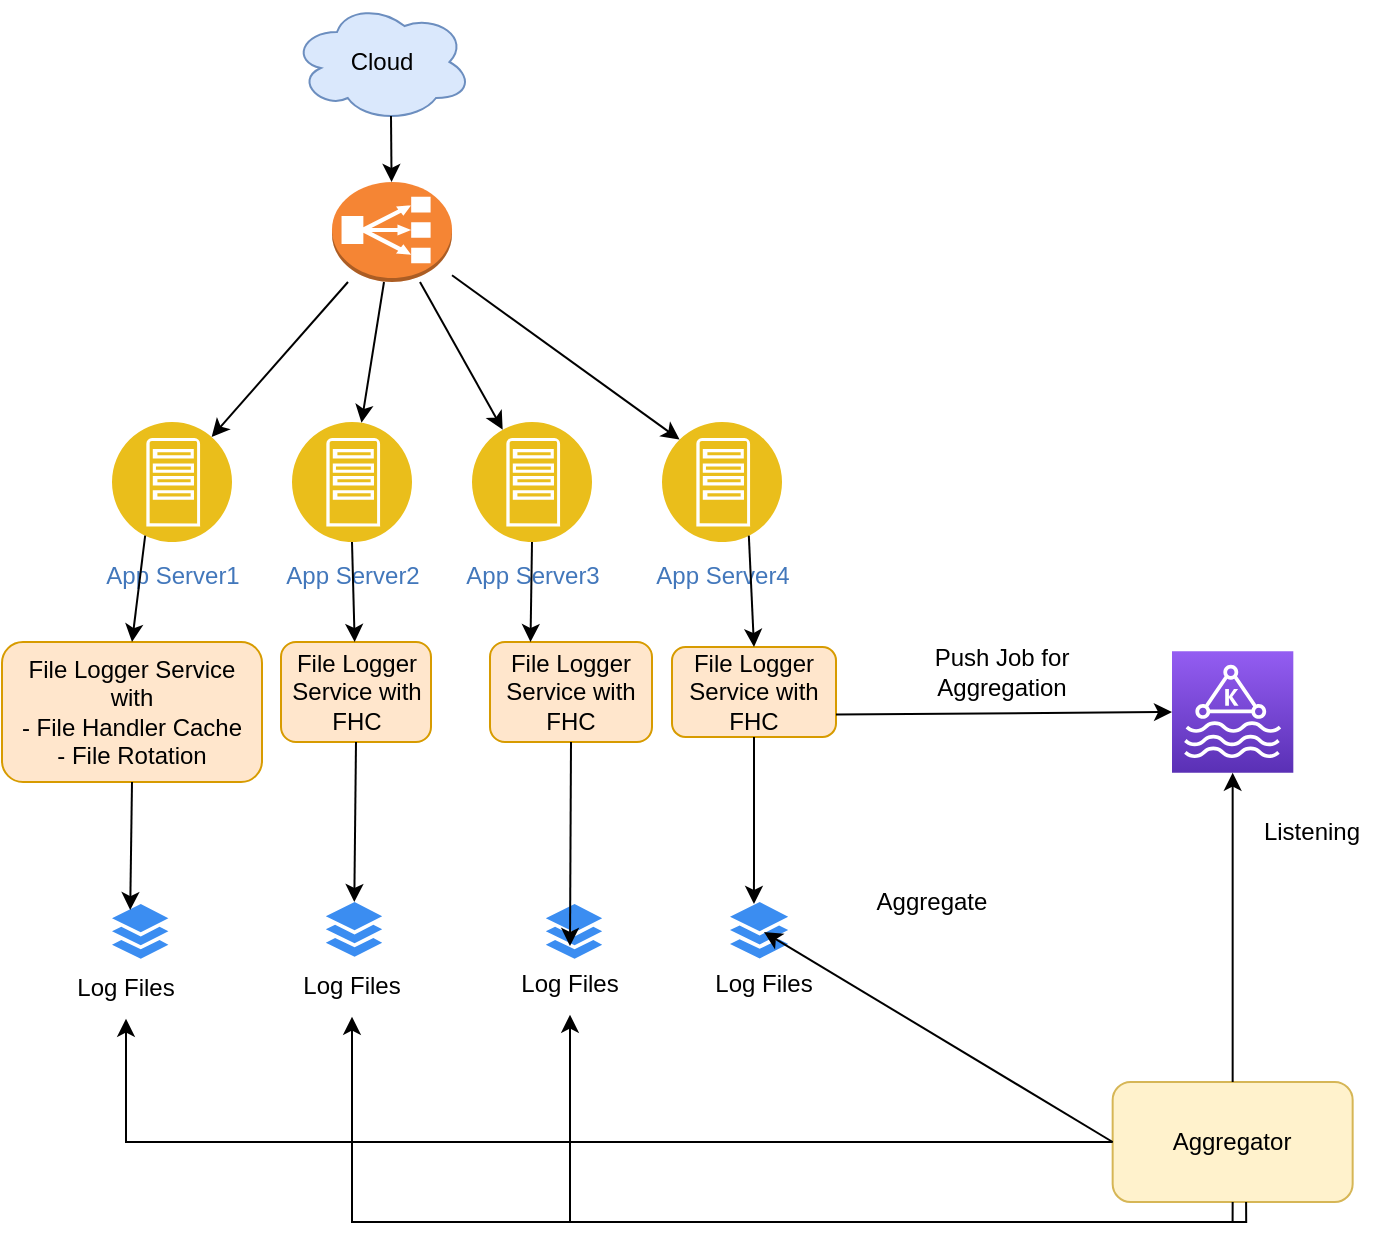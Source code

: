 <mxfile version="19.0.0" type="github"><diagram id="lUa3gWWIOQ3Ezx8iIg11" name="Page-1"><mxGraphModel dx="786" dy="1523" grid="1" gridSize="10" guides="1" tooltips="1" connect="1" arrows="1" fold="1" page="1" pageScale="1" pageWidth="850" pageHeight="1100" math="0" shadow="0"><root><mxCell id="0"/><mxCell id="1" parent="0"/><mxCell id="HoUSiF2mZgYhkKFjoCLb-3" value="App Server1" style="aspect=fixed;perimeter=ellipsePerimeter;html=1;align=center;shadow=0;dashed=0;fontColor=#4277BB;labelBackgroundColor=#ffffff;fontSize=12;spacingTop=3;image;image=img/lib/ibm/applications/app_server.svg;" vertex="1" parent="1"><mxGeometry x="150" y="180" width="60" height="60" as="geometry"/></mxCell><mxCell id="HoUSiF2mZgYhkKFjoCLb-4" value="" style="endArrow=classic;html=1;rounded=0;" edge="1" parent="1" source="HoUSiF2mZgYhkKFjoCLb-19" target="HoUSiF2mZgYhkKFjoCLb-3"><mxGeometry width="50" height="50" relative="1" as="geometry"><mxPoint x="271" y="33.04" as="sourcePoint"/><mxPoint x="430" y="200" as="targetPoint"/></mxGeometry></mxCell><mxCell id="HoUSiF2mZgYhkKFjoCLb-6" value="App Server2" style="aspect=fixed;perimeter=ellipsePerimeter;html=1;align=center;shadow=0;dashed=0;fontColor=#4277BB;labelBackgroundColor=#ffffff;fontSize=12;spacingTop=3;image;image=img/lib/ibm/applications/app_server.svg;" vertex="1" parent="1"><mxGeometry x="240" y="180" width="60" height="60" as="geometry"/></mxCell><mxCell id="HoUSiF2mZgYhkKFjoCLb-7" value="App Server3" style="aspect=fixed;perimeter=ellipsePerimeter;html=1;align=center;shadow=0;dashed=0;fontColor=#4277BB;labelBackgroundColor=#ffffff;fontSize=12;spacingTop=3;image;image=img/lib/ibm/applications/app_server.svg;" vertex="1" parent="1"><mxGeometry x="330" y="180" width="60" height="60" as="geometry"/></mxCell><mxCell id="HoUSiF2mZgYhkKFjoCLb-8" value="App Server4" style="aspect=fixed;perimeter=ellipsePerimeter;html=1;align=center;shadow=0;dashed=0;fontColor=#4277BB;labelBackgroundColor=#ffffff;fontSize=12;spacingTop=3;image;image=img/lib/ibm/applications/app_server.svg;" vertex="1" parent="1"><mxGeometry x="425" y="180" width="60" height="60" as="geometry"/></mxCell><mxCell id="HoUSiF2mZgYhkKFjoCLb-16" value="" style="endArrow=classic;html=1;rounded=0;" edge="1" parent="1" source="HoUSiF2mZgYhkKFjoCLb-19" target="HoUSiF2mZgYhkKFjoCLb-6"><mxGeometry width="50" height="50" relative="1" as="geometry"><mxPoint x="277.96" y="34" as="sourcePoint"/><mxPoint x="430" y="190" as="targetPoint"/></mxGeometry></mxCell><mxCell id="HoUSiF2mZgYhkKFjoCLb-17" value="" style="endArrow=classic;html=1;rounded=0;" edge="1" parent="1" source="HoUSiF2mZgYhkKFjoCLb-19" target="HoUSiF2mZgYhkKFjoCLb-7"><mxGeometry width="50" height="50" relative="1" as="geometry"><mxPoint x="294.779" y="38.768" as="sourcePoint"/><mxPoint x="430" y="190" as="targetPoint"/></mxGeometry></mxCell><mxCell id="HoUSiF2mZgYhkKFjoCLb-18" value="" style="endArrow=classic;html=1;rounded=0;entryX=0;entryY=0;entryDx=0;entryDy=0;" edge="1" parent="1" source="HoUSiF2mZgYhkKFjoCLb-19" target="HoUSiF2mZgYhkKFjoCLb-8"><mxGeometry width="50" height="50" relative="1" as="geometry"><mxPoint x="316" y="24" as="sourcePoint"/><mxPoint x="430" y="190" as="targetPoint"/></mxGeometry></mxCell><mxCell id="HoUSiF2mZgYhkKFjoCLb-19" value="" style="outlineConnect=0;dashed=0;verticalLabelPosition=bottom;verticalAlign=top;align=center;html=1;shape=mxgraph.aws3.classic_load_balancer;fillColor=#F58534;gradientColor=none;" vertex="1" parent="1"><mxGeometry x="260" y="60" width="60" height="50" as="geometry"/></mxCell><mxCell id="HoUSiF2mZgYhkKFjoCLb-20" value="Cloud" style="ellipse;shape=cloud;whiteSpace=wrap;html=1;fillColor=#dae8fc;strokeColor=#6c8ebf;" vertex="1" parent="1"><mxGeometry x="240" y="-30" width="90" height="60" as="geometry"/></mxCell><mxCell id="HoUSiF2mZgYhkKFjoCLb-21" value="" style="endArrow=classic;html=1;rounded=0;exitX=0.55;exitY=0.95;exitDx=0;exitDy=0;exitPerimeter=0;" edge="1" parent="1" source="HoUSiF2mZgYhkKFjoCLb-20" target="HoUSiF2mZgYhkKFjoCLb-19"><mxGeometry width="50" height="50" relative="1" as="geometry"><mxPoint x="380" y="130" as="sourcePoint"/><mxPoint x="430" y="80" as="targetPoint"/></mxGeometry></mxCell><mxCell id="HoUSiF2mZgYhkKFjoCLb-22" value="" style="sketch=0;html=1;aspect=fixed;strokeColor=none;shadow=0;align=center;verticalAlign=top;fillColor=#3B8DF1;shape=mxgraph.gcp2.files" vertex="1" parent="1"><mxGeometry x="150.0" y="421" width="28.2" height="27.34" as="geometry"/></mxCell><mxCell id="HoUSiF2mZgYhkKFjoCLb-23" value="Log Files" style="text;html=1;strokeColor=none;fillColor=none;align=center;verticalAlign=middle;whiteSpace=wrap;rounded=0;" vertex="1" parent="1"><mxGeometry x="127" y="448.34" width="60" height="30" as="geometry"/></mxCell><mxCell id="HoUSiF2mZgYhkKFjoCLb-24" value="" style="sketch=0;html=1;aspect=fixed;strokeColor=none;shadow=0;align=center;verticalAlign=top;fillColor=#3B8DF1;shape=mxgraph.gcp2.files" vertex="1" parent="1"><mxGeometry x="256.9" y="420" width="28.2" height="27.34" as="geometry"/></mxCell><mxCell id="HoUSiF2mZgYhkKFjoCLb-25" value="Log Files" style="text;html=1;strokeColor=none;fillColor=none;align=center;verticalAlign=middle;whiteSpace=wrap;rounded=0;" vertex="1" parent="1"><mxGeometry x="240" y="447.34" width="60" height="30" as="geometry"/></mxCell><mxCell id="HoUSiF2mZgYhkKFjoCLb-26" value="" style="sketch=0;html=1;aspect=fixed;strokeColor=none;shadow=0;align=center;verticalAlign=top;fillColor=#3B8DF1;shape=mxgraph.gcp2.files" vertex="1" parent="1"><mxGeometry x="366.9" y="421" width="28.2" height="27.34" as="geometry"/></mxCell><mxCell id="HoUSiF2mZgYhkKFjoCLb-27" value="Log Files" style="text;html=1;strokeColor=none;fillColor=none;align=center;verticalAlign=middle;whiteSpace=wrap;rounded=0;" vertex="1" parent="1"><mxGeometry x="349" y="446.34" width="60" height="30" as="geometry"/></mxCell><mxCell id="HoUSiF2mZgYhkKFjoCLb-28" value="" style="sketch=0;html=1;aspect=fixed;strokeColor=none;shadow=0;align=center;verticalAlign=top;fillColor=#3B8DF1;shape=mxgraph.gcp2.files" vertex="1" parent="1"><mxGeometry x="459" y="420" width="29.1" height="28.21" as="geometry"/></mxCell><mxCell id="HoUSiF2mZgYhkKFjoCLb-29" value="Log Files" style="text;html=1;strokeColor=none;fillColor=none;align=center;verticalAlign=middle;whiteSpace=wrap;rounded=0;" vertex="1" parent="1"><mxGeometry x="446" y="446.34" width="60" height="30" as="geometry"/></mxCell><mxCell id="HoUSiF2mZgYhkKFjoCLb-30" value="" style="sketch=0;points=[[0,0,0],[0.25,0,0],[0.5,0,0],[0.75,0,0],[1,0,0],[0,1,0],[0.25,1,0],[0.5,1,0],[0.75,1,0],[1,1,0],[0,0.25,0],[0,0.5,0],[0,0.75,0],[1,0.25,0],[1,0.5,0],[1,0.75,0]];outlineConnect=0;fontColor=#232F3E;gradientColor=#945DF2;gradientDirection=north;fillColor=#5A30B5;strokeColor=#ffffff;dashed=0;verticalLabelPosition=bottom;verticalAlign=top;align=center;html=1;fontSize=12;fontStyle=0;aspect=fixed;shape=mxgraph.aws4.resourceIcon;resIcon=mxgraph.aws4.managed_streaming_for_kafka;" vertex="1" parent="1"><mxGeometry x="680" y="294.67" width="60.66" height="60.66" as="geometry"/></mxCell><mxCell id="HoUSiF2mZgYhkKFjoCLb-33" value="File Logger Service with&lt;br&gt;- File Handler Cache&lt;br&gt;- File Rotation" style="rounded=1;whiteSpace=wrap;html=1;fillColor=#ffe6cc;strokeColor=#d79b00;" vertex="1" parent="1"><mxGeometry x="95" y="290" width="130" height="70" as="geometry"/></mxCell><mxCell id="HoUSiF2mZgYhkKFjoCLb-34" value="File Logger Service with FHC" style="rounded=1;whiteSpace=wrap;html=1;fillColor=#ffe6cc;strokeColor=#d79b00;" vertex="1" parent="1"><mxGeometry x="234.5" y="290" width="75" height="50" as="geometry"/></mxCell><mxCell id="HoUSiF2mZgYhkKFjoCLb-35" value="File Logger Service with FHC" style="rounded=1;whiteSpace=wrap;html=1;fillColor=#ffe6cc;strokeColor=#d79b00;" vertex="1" parent="1"><mxGeometry x="339" y="290" width="81" height="50" as="geometry"/></mxCell><mxCell id="HoUSiF2mZgYhkKFjoCLb-36" value="File Logger Service with FHC" style="rounded=1;whiteSpace=wrap;html=1;fillColor=#ffe6cc;strokeColor=#d79b00;" vertex="1" parent="1"><mxGeometry x="430" y="292.5" width="82" height="45" as="geometry"/></mxCell><mxCell id="HoUSiF2mZgYhkKFjoCLb-38" value="" style="endArrow=classic;html=1;rounded=0;exitX=0.25;exitY=1;exitDx=0;exitDy=0;entryX=0.5;entryY=0;entryDx=0;entryDy=0;" edge="1" parent="1" source="HoUSiF2mZgYhkKFjoCLb-3" target="HoUSiF2mZgYhkKFjoCLb-33"><mxGeometry width="50" height="50" relative="1" as="geometry"><mxPoint x="310" y="330" as="sourcePoint"/><mxPoint x="360" y="280" as="targetPoint"/></mxGeometry></mxCell><mxCell id="HoUSiF2mZgYhkKFjoCLb-39" value="" style="endArrow=classic;html=1;rounded=0;exitX=0.5;exitY=1;exitDx=0;exitDy=0;" edge="1" parent="1" source="HoUSiF2mZgYhkKFjoCLb-6" target="HoUSiF2mZgYhkKFjoCLb-34"><mxGeometry width="50" height="50" relative="1" as="geometry"><mxPoint x="310" y="330" as="sourcePoint"/><mxPoint x="280" y="290" as="targetPoint"/></mxGeometry></mxCell><mxCell id="HoUSiF2mZgYhkKFjoCLb-40" value="" style="endArrow=classic;html=1;rounded=0;exitX=0.5;exitY=1;exitDx=0;exitDy=0;entryX=0.25;entryY=0;entryDx=0;entryDy=0;" edge="1" parent="1" source="HoUSiF2mZgYhkKFjoCLb-7" target="HoUSiF2mZgYhkKFjoCLb-35"><mxGeometry width="50" height="50" relative="1" as="geometry"><mxPoint x="310" y="330" as="sourcePoint"/><mxPoint x="360" y="280" as="targetPoint"/></mxGeometry></mxCell><mxCell id="HoUSiF2mZgYhkKFjoCLb-41" value="" style="endArrow=classic;html=1;rounded=0;exitX=0.75;exitY=1;exitDx=0;exitDy=0;entryX=0.5;entryY=0;entryDx=0;entryDy=0;" edge="1" parent="1" source="HoUSiF2mZgYhkKFjoCLb-8" target="HoUSiF2mZgYhkKFjoCLb-36"><mxGeometry width="50" height="50" relative="1" as="geometry"><mxPoint x="310" y="330" as="sourcePoint"/><mxPoint x="360" y="280" as="targetPoint"/></mxGeometry></mxCell><mxCell id="HoUSiF2mZgYhkKFjoCLb-43" value="" style="endArrow=classic;html=1;rounded=0;exitX=0.5;exitY=1;exitDx=0;exitDy=0;entryX=0.323;entryY=0.11;entryDx=0;entryDy=0;entryPerimeter=0;" edge="1" parent="1" source="HoUSiF2mZgYhkKFjoCLb-33" target="HoUSiF2mZgYhkKFjoCLb-22"><mxGeometry width="50" height="50" relative="1" as="geometry"><mxPoint x="310" y="370" as="sourcePoint"/><mxPoint x="360" y="320" as="targetPoint"/></mxGeometry></mxCell><mxCell id="HoUSiF2mZgYhkKFjoCLb-44" value="" style="endArrow=classic;html=1;rounded=0;exitX=0.5;exitY=1;exitDx=0;exitDy=0;" edge="1" parent="1" source="HoUSiF2mZgYhkKFjoCLb-34" target="HoUSiF2mZgYhkKFjoCLb-24"><mxGeometry width="50" height="50" relative="1" as="geometry"><mxPoint x="310" y="370" as="sourcePoint"/><mxPoint x="360" y="320" as="targetPoint"/></mxGeometry></mxCell><mxCell id="HoUSiF2mZgYhkKFjoCLb-45" value="" style="endArrow=classic;html=1;rounded=0;exitX=0.5;exitY=1;exitDx=0;exitDy=0;entryX=0.429;entryY=0.768;entryDx=0;entryDy=0;entryPerimeter=0;" edge="1" parent="1" source="HoUSiF2mZgYhkKFjoCLb-35" target="HoUSiF2mZgYhkKFjoCLb-26"><mxGeometry width="50" height="50" relative="1" as="geometry"><mxPoint x="310" y="370" as="sourcePoint"/><mxPoint x="360" y="320" as="targetPoint"/></mxGeometry></mxCell><mxCell id="HoUSiF2mZgYhkKFjoCLb-46" value="" style="endArrow=classic;html=1;rounded=0;exitX=0.5;exitY=1;exitDx=0;exitDy=0;entryX=0.412;entryY=0.035;entryDx=0;entryDy=0;entryPerimeter=0;" edge="1" parent="1" source="HoUSiF2mZgYhkKFjoCLb-36" target="HoUSiF2mZgYhkKFjoCLb-28"><mxGeometry width="50" height="50" relative="1" as="geometry"><mxPoint x="310" y="370" as="sourcePoint"/><mxPoint x="360" y="320" as="targetPoint"/></mxGeometry></mxCell><mxCell id="HoUSiF2mZgYhkKFjoCLb-47" value="" style="endArrow=classic;html=1;rounded=0;exitX=1;exitY=0.75;exitDx=0;exitDy=0;entryX=0;entryY=0.5;entryDx=0;entryDy=0;entryPerimeter=0;" edge="1" parent="1" source="HoUSiF2mZgYhkKFjoCLb-36" target="HoUSiF2mZgYhkKFjoCLb-30"><mxGeometry width="50" height="50" relative="1" as="geometry"><mxPoint x="440" y="330" as="sourcePoint"/><mxPoint x="490" y="280" as="targetPoint"/></mxGeometry></mxCell><mxCell id="HoUSiF2mZgYhkKFjoCLb-48" value="Push Job for Aggregation" style="text;html=1;strokeColor=none;fillColor=none;align=center;verticalAlign=middle;whiteSpace=wrap;rounded=0;" vertex="1" parent="1"><mxGeometry x="550" y="280" width="90" height="50" as="geometry"/></mxCell><mxCell id="HoUSiF2mZgYhkKFjoCLb-49" value="Aggregator" style="rounded=1;whiteSpace=wrap;html=1;fillColor=#fff2cc;strokeColor=#d6b656;" vertex="1" parent="1"><mxGeometry x="650.33" y="510" width="120" height="60" as="geometry"/></mxCell><mxCell id="HoUSiF2mZgYhkKFjoCLb-50" value="" style="endArrow=classic;html=1;rounded=0;exitX=0.5;exitY=0;exitDx=0;exitDy=0;" edge="1" parent="1" source="HoUSiF2mZgYhkKFjoCLb-49" target="HoUSiF2mZgYhkKFjoCLb-30"><mxGeometry width="50" height="50" relative="1" as="geometry"><mxPoint x="440" y="310" as="sourcePoint"/><mxPoint x="490" y="260" as="targetPoint"/></mxGeometry></mxCell><mxCell id="HoUSiF2mZgYhkKFjoCLb-51" value="Listening" style="text;html=1;strokeColor=none;fillColor=none;align=center;verticalAlign=middle;whiteSpace=wrap;rounded=0;" vertex="1" parent="1"><mxGeometry x="720" y="370" width="60" height="30" as="geometry"/></mxCell><mxCell id="HoUSiF2mZgYhkKFjoCLb-52" value="" style="endArrow=classic;html=1;rounded=0;exitX=0;exitY=0.5;exitDx=0;exitDy=0;entryX=0.584;entryY=0.532;entryDx=0;entryDy=0;entryPerimeter=0;" edge="1" parent="1" source="HoUSiF2mZgYhkKFjoCLb-49" target="HoUSiF2mZgYhkKFjoCLb-28"><mxGeometry width="50" height="50" relative="1" as="geometry"><mxPoint x="440" y="310" as="sourcePoint"/><mxPoint x="490" y="260" as="targetPoint"/></mxGeometry></mxCell><mxCell id="HoUSiF2mZgYhkKFjoCLb-53" value="Aggregate" style="text;html=1;strokeColor=none;fillColor=none;align=center;verticalAlign=middle;whiteSpace=wrap;rounded=0;" vertex="1" parent="1"><mxGeometry x="530" y="404.67" width="60" height="30" as="geometry"/></mxCell><mxCell id="HoUSiF2mZgYhkKFjoCLb-54" value="" style="endArrow=classic;html=1;rounded=0;exitX=0.5;exitY=1;exitDx=0;exitDy=0;edgeStyle=orthogonalEdgeStyle;" edge="1" parent="1" source="HoUSiF2mZgYhkKFjoCLb-49" target="HoUSiF2mZgYhkKFjoCLb-27"><mxGeometry width="50" height="50" relative="1" as="geometry"><mxPoint x="440" y="460" as="sourcePoint"/><mxPoint x="410" y="560" as="targetPoint"/></mxGeometry></mxCell><mxCell id="HoUSiF2mZgYhkKFjoCLb-56" value="" style="endArrow=classic;html=1;rounded=0;exitX=0.556;exitY=1;exitDx=0;exitDy=0;edgeStyle=orthogonalEdgeStyle;exitPerimeter=0;" edge="1" parent="1" source="HoUSiF2mZgYhkKFjoCLb-49" target="HoUSiF2mZgYhkKFjoCLb-25"><mxGeometry width="50" height="50" relative="1" as="geometry"><mxPoint x="720.33" y="580" as="sourcePoint"/><mxPoint x="389" y="486.34" as="targetPoint"/></mxGeometry></mxCell><mxCell id="HoUSiF2mZgYhkKFjoCLb-57" value="" style="endArrow=classic;html=1;rounded=0;edgeStyle=orthogonalEdgeStyle;" edge="1" parent="1" source="HoUSiF2mZgYhkKFjoCLb-49" target="HoUSiF2mZgYhkKFjoCLb-23"><mxGeometry width="50" height="50" relative="1" as="geometry"><mxPoint x="730.33" y="590" as="sourcePoint"/><mxPoint x="280" y="487.34" as="targetPoint"/></mxGeometry></mxCell></root></mxGraphModel></diagram></mxfile>